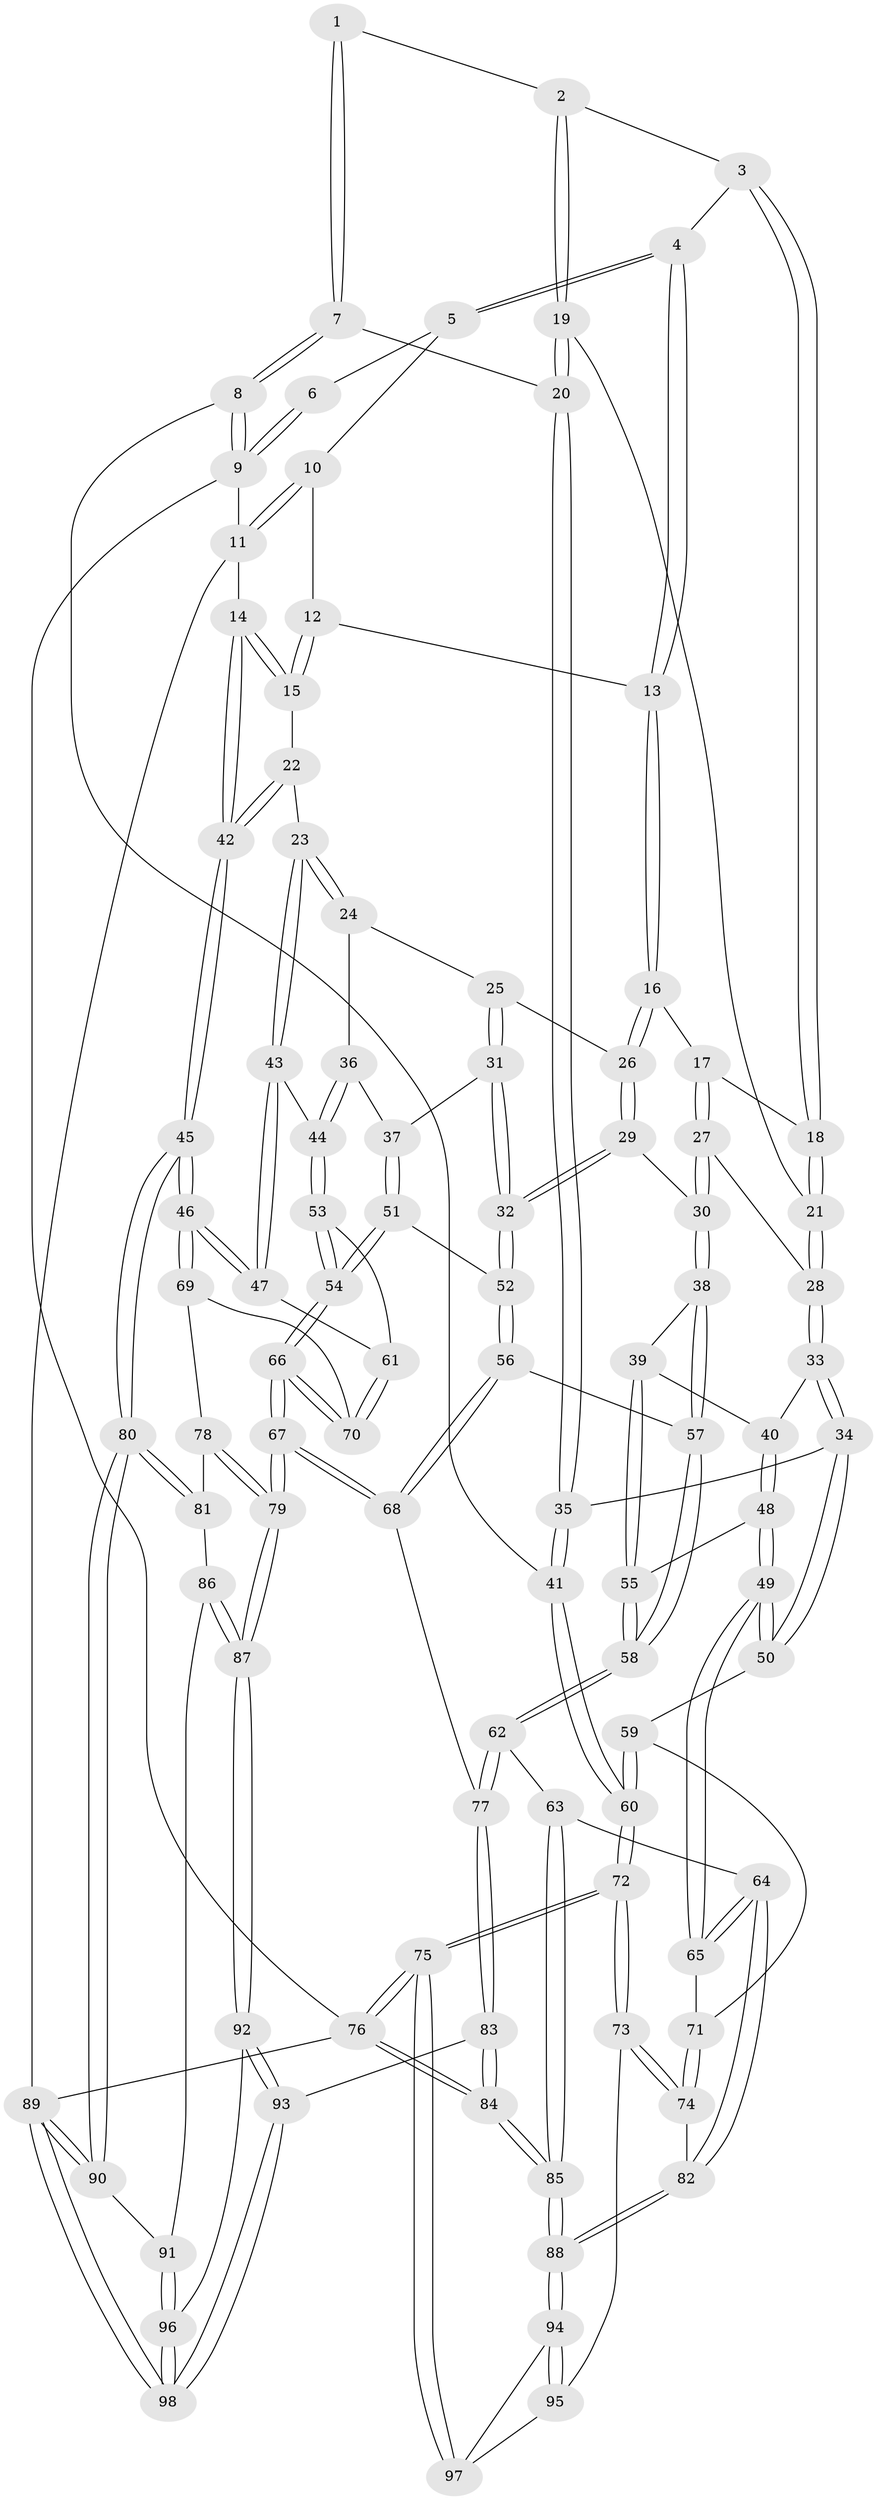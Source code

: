 // Generated by graph-tools (version 1.1) at 2025/11/02/27/25 16:11:57]
// undirected, 98 vertices, 242 edges
graph export_dot {
graph [start="1"]
  node [color=gray90,style=filled];
  1 [pos="+0.1880783580728837+0.07717758691734676"];
  2 [pos="+0.2777430296936504+0.15231759700395672"];
  3 [pos="+0.3580295145968698+0.12894045052644407"];
  4 [pos="+0.5016895518399006+0"];
  5 [pos="+0.5015220168469311+0"];
  6 [pos="+0.0999875749143211+0"];
  7 [pos="+0.020229225691656458+0.15628430066429164"];
  8 [pos="+0+0.010412704186486526"];
  9 [pos="+0+0"];
  10 [pos="+1+0"];
  11 [pos="+1+0"];
  12 [pos="+0.8006652269911598+0.13752517092553873"];
  13 [pos="+0.6488448538411624+0.14266968284715467"];
  14 [pos="+1+0.17114997597941956"];
  15 [pos="+0.9242823447855538+0.2537399979835029"];
  16 [pos="+0.6384276883316182+0.18117126526139793"];
  17 [pos="+0.44172777853145917+0.24777418350795913"];
  18 [pos="+0.39568293156053364+0.2013873417326862"];
  19 [pos="+0.20603929739744825+0.24653193285306285"];
  20 [pos="+0.16705511121478447+0.28016084428670085"];
  21 [pos="+0.33366282828568883+0.30135019078984077"];
  22 [pos="+0.8672072567537935+0.3337434581455863"];
  23 [pos="+0.8628060351058916+0.33942594285887684"];
  24 [pos="+0.7563914675049604+0.3266336138580893"];
  25 [pos="+0.6675696386336626+0.25547896886818844"];
  26 [pos="+0.6423839560065245+0.22217039621444712"];
  27 [pos="+0.45525909292657607+0.32033008232680193"];
  28 [pos="+0.3386759032583476+0.3338305703227133"];
  29 [pos="+0.5329293924138431+0.37855135858362987"];
  30 [pos="+0.4833237818140488+0.36936490712654446"];
  31 [pos="+0.6534338861871488+0.4029936724677111"];
  32 [pos="+0.5368206829062726+0.38289082685130027"];
  33 [pos="+0.30576132108652804+0.38886775954952446"];
  34 [pos="+0.17102633930259867+0.37728342492088207"];
  35 [pos="+0.1609713021226419+0.35653946655849994"];
  36 [pos="+0.6871867293852945+0.4094915329152967"];
  37 [pos="+0.6675825939288051+0.41231493631936367"];
  38 [pos="+0.4487858972701674+0.4025859317360569"];
  39 [pos="+0.4397914972737393+0.404922949463867"];
  40 [pos="+0.32351833020480675+0.40417528965396404"];
  41 [pos="+0+0.37944955005598874"];
  42 [pos="+1+0.5547093859122263"];
  43 [pos="+0.8604402305456621+0.4040342525382084"];
  44 [pos="+0.7677489901894482+0.4690928119062517"];
  45 [pos="+1+0.6009534253297456"];
  46 [pos="+1+0.5894997398236307"];
  47 [pos="+0.9030669753498294+0.46963594869315356"];
  48 [pos="+0.33086630703664405+0.4559810368651377"];
  49 [pos="+0.20447337799816692+0.5435312382754278"];
  50 [pos="+0.15893908883171842+0.49205563970516414"];
  51 [pos="+0.6450346713432233+0.5213113835357499"];
  52 [pos="+0.5614829670265826+0.5008280048969251"];
  53 [pos="+0.735825907945191+0.5554321467517219"];
  54 [pos="+0.7034161622562569+0.583481204181975"];
  55 [pos="+0.36060138057515656+0.5009585284676363"];
  56 [pos="+0.5023671299160029+0.5612303116801737"];
  57 [pos="+0.4483879609445774+0.5706098566604888"];
  58 [pos="+0.38239910721247433+0.6144934876250876"];
  59 [pos="+0.1524597684218616+0.49477272401255395"];
  60 [pos="+0+0.5888896893960196"];
  61 [pos="+0.8458148345491106+0.5593341498702596"];
  62 [pos="+0.36721586877056045+0.635892716277427"];
  63 [pos="+0.36387895336050785+0.6366738013640642"];
  64 [pos="+0.27083714399212255+0.6493197836737076"];
  65 [pos="+0.2529027315121442+0.6219283193195642"];
  66 [pos="+0.6922990758519352+0.6613337964221507"];
  67 [pos="+0.6763708182497451+0.7118588940114509"];
  68 [pos="+0.6621529842039261+0.7090685667238953"];
  69 [pos="+0.8863869258963211+0.6224953727653917"];
  70 [pos="+0.8744577504594404+0.6129651448573815"];
  71 [pos="+0.0964064246078817+0.6179214858264637"];
  72 [pos="+0+0.7143862767772197"];
  73 [pos="+0+0.7423283493882765"];
  74 [pos="+0.01078397073630325+0.7372775510604305"];
  75 [pos="+0+1"];
  76 [pos="+0+1"];
  77 [pos="+0.46651407228035796+0.7349711865984359"];
  78 [pos="+0.8605220398010954+0.6952056055482718"];
  79 [pos="+0.7010192872426985+0.7563804210916534"];
  80 [pos="+1+0.6326914607534918"];
  81 [pos="+0.9219915732844226+0.7332953027704567"];
  82 [pos="+0.22080901829770655+0.7197436189786551"];
  83 [pos="+0.4183068495513716+1"];
  84 [pos="+0.39025808126861083+1"];
  85 [pos="+0.35940493460584777+1"];
  86 [pos="+0.8991146054446152+0.7968067180225635"];
  87 [pos="+0.7062440004211729+0.7863833782054473"];
  88 [pos="+0.2749229731523451+0.9737001458703716"];
  89 [pos="+1+1"];
  90 [pos="+1+0.722112592534761"];
  91 [pos="+0.924991526342319+0.8352098222916496"];
  92 [pos="+0.7044090565165061+0.8053372318119721"];
  93 [pos="+0.504494828675164+1"];
  94 [pos="+0.24784766067174901+0.9635442142964886"];
  95 [pos="+0.05533373652234373+0.8300133020578986"];
  96 [pos="+0.9019312651622415+0.957410339413166"];
  97 [pos="+0.06834754287095021+0.9416647419885497"];
  98 [pos="+1+1"];
  1 -- 2;
  1 -- 7;
  1 -- 7;
  2 -- 3;
  2 -- 19;
  2 -- 19;
  3 -- 4;
  3 -- 18;
  3 -- 18;
  4 -- 5;
  4 -- 5;
  4 -- 13;
  4 -- 13;
  5 -- 6;
  5 -- 10;
  6 -- 9;
  6 -- 9;
  7 -- 8;
  7 -- 8;
  7 -- 20;
  8 -- 9;
  8 -- 9;
  8 -- 41;
  9 -- 11;
  9 -- 76;
  10 -- 11;
  10 -- 11;
  10 -- 12;
  11 -- 14;
  11 -- 89;
  12 -- 13;
  12 -- 15;
  12 -- 15;
  13 -- 16;
  13 -- 16;
  14 -- 15;
  14 -- 15;
  14 -- 42;
  14 -- 42;
  15 -- 22;
  16 -- 17;
  16 -- 26;
  16 -- 26;
  17 -- 18;
  17 -- 27;
  17 -- 27;
  18 -- 21;
  18 -- 21;
  19 -- 20;
  19 -- 20;
  19 -- 21;
  20 -- 35;
  20 -- 35;
  21 -- 28;
  21 -- 28;
  22 -- 23;
  22 -- 42;
  22 -- 42;
  23 -- 24;
  23 -- 24;
  23 -- 43;
  23 -- 43;
  24 -- 25;
  24 -- 36;
  25 -- 26;
  25 -- 31;
  25 -- 31;
  26 -- 29;
  26 -- 29;
  27 -- 28;
  27 -- 30;
  27 -- 30;
  28 -- 33;
  28 -- 33;
  29 -- 30;
  29 -- 32;
  29 -- 32;
  30 -- 38;
  30 -- 38;
  31 -- 32;
  31 -- 32;
  31 -- 37;
  32 -- 52;
  32 -- 52;
  33 -- 34;
  33 -- 34;
  33 -- 40;
  34 -- 35;
  34 -- 50;
  34 -- 50;
  35 -- 41;
  35 -- 41;
  36 -- 37;
  36 -- 44;
  36 -- 44;
  37 -- 51;
  37 -- 51;
  38 -- 39;
  38 -- 57;
  38 -- 57;
  39 -- 40;
  39 -- 55;
  39 -- 55;
  40 -- 48;
  40 -- 48;
  41 -- 60;
  41 -- 60;
  42 -- 45;
  42 -- 45;
  43 -- 44;
  43 -- 47;
  43 -- 47;
  44 -- 53;
  44 -- 53;
  45 -- 46;
  45 -- 46;
  45 -- 80;
  45 -- 80;
  46 -- 47;
  46 -- 47;
  46 -- 69;
  46 -- 69;
  47 -- 61;
  48 -- 49;
  48 -- 49;
  48 -- 55;
  49 -- 50;
  49 -- 50;
  49 -- 65;
  49 -- 65;
  50 -- 59;
  51 -- 52;
  51 -- 54;
  51 -- 54;
  52 -- 56;
  52 -- 56;
  53 -- 54;
  53 -- 54;
  53 -- 61;
  54 -- 66;
  54 -- 66;
  55 -- 58;
  55 -- 58;
  56 -- 57;
  56 -- 68;
  56 -- 68;
  57 -- 58;
  57 -- 58;
  58 -- 62;
  58 -- 62;
  59 -- 60;
  59 -- 60;
  59 -- 71;
  60 -- 72;
  60 -- 72;
  61 -- 70;
  61 -- 70;
  62 -- 63;
  62 -- 77;
  62 -- 77;
  63 -- 64;
  63 -- 85;
  63 -- 85;
  64 -- 65;
  64 -- 65;
  64 -- 82;
  64 -- 82;
  65 -- 71;
  66 -- 67;
  66 -- 67;
  66 -- 70;
  66 -- 70;
  67 -- 68;
  67 -- 68;
  67 -- 79;
  67 -- 79;
  68 -- 77;
  69 -- 70;
  69 -- 78;
  71 -- 74;
  71 -- 74;
  72 -- 73;
  72 -- 73;
  72 -- 75;
  72 -- 75;
  73 -- 74;
  73 -- 74;
  73 -- 95;
  74 -- 82;
  75 -- 76;
  75 -- 76;
  75 -- 97;
  75 -- 97;
  76 -- 84;
  76 -- 84;
  76 -- 89;
  77 -- 83;
  77 -- 83;
  78 -- 79;
  78 -- 79;
  78 -- 81;
  79 -- 87;
  79 -- 87;
  80 -- 81;
  80 -- 81;
  80 -- 90;
  80 -- 90;
  81 -- 86;
  82 -- 88;
  82 -- 88;
  83 -- 84;
  83 -- 84;
  83 -- 93;
  84 -- 85;
  84 -- 85;
  85 -- 88;
  85 -- 88;
  86 -- 87;
  86 -- 87;
  86 -- 91;
  87 -- 92;
  87 -- 92;
  88 -- 94;
  88 -- 94;
  89 -- 90;
  89 -- 90;
  89 -- 98;
  89 -- 98;
  90 -- 91;
  91 -- 96;
  91 -- 96;
  92 -- 93;
  92 -- 93;
  92 -- 96;
  93 -- 98;
  93 -- 98;
  94 -- 95;
  94 -- 95;
  94 -- 97;
  95 -- 97;
  96 -- 98;
  96 -- 98;
}
